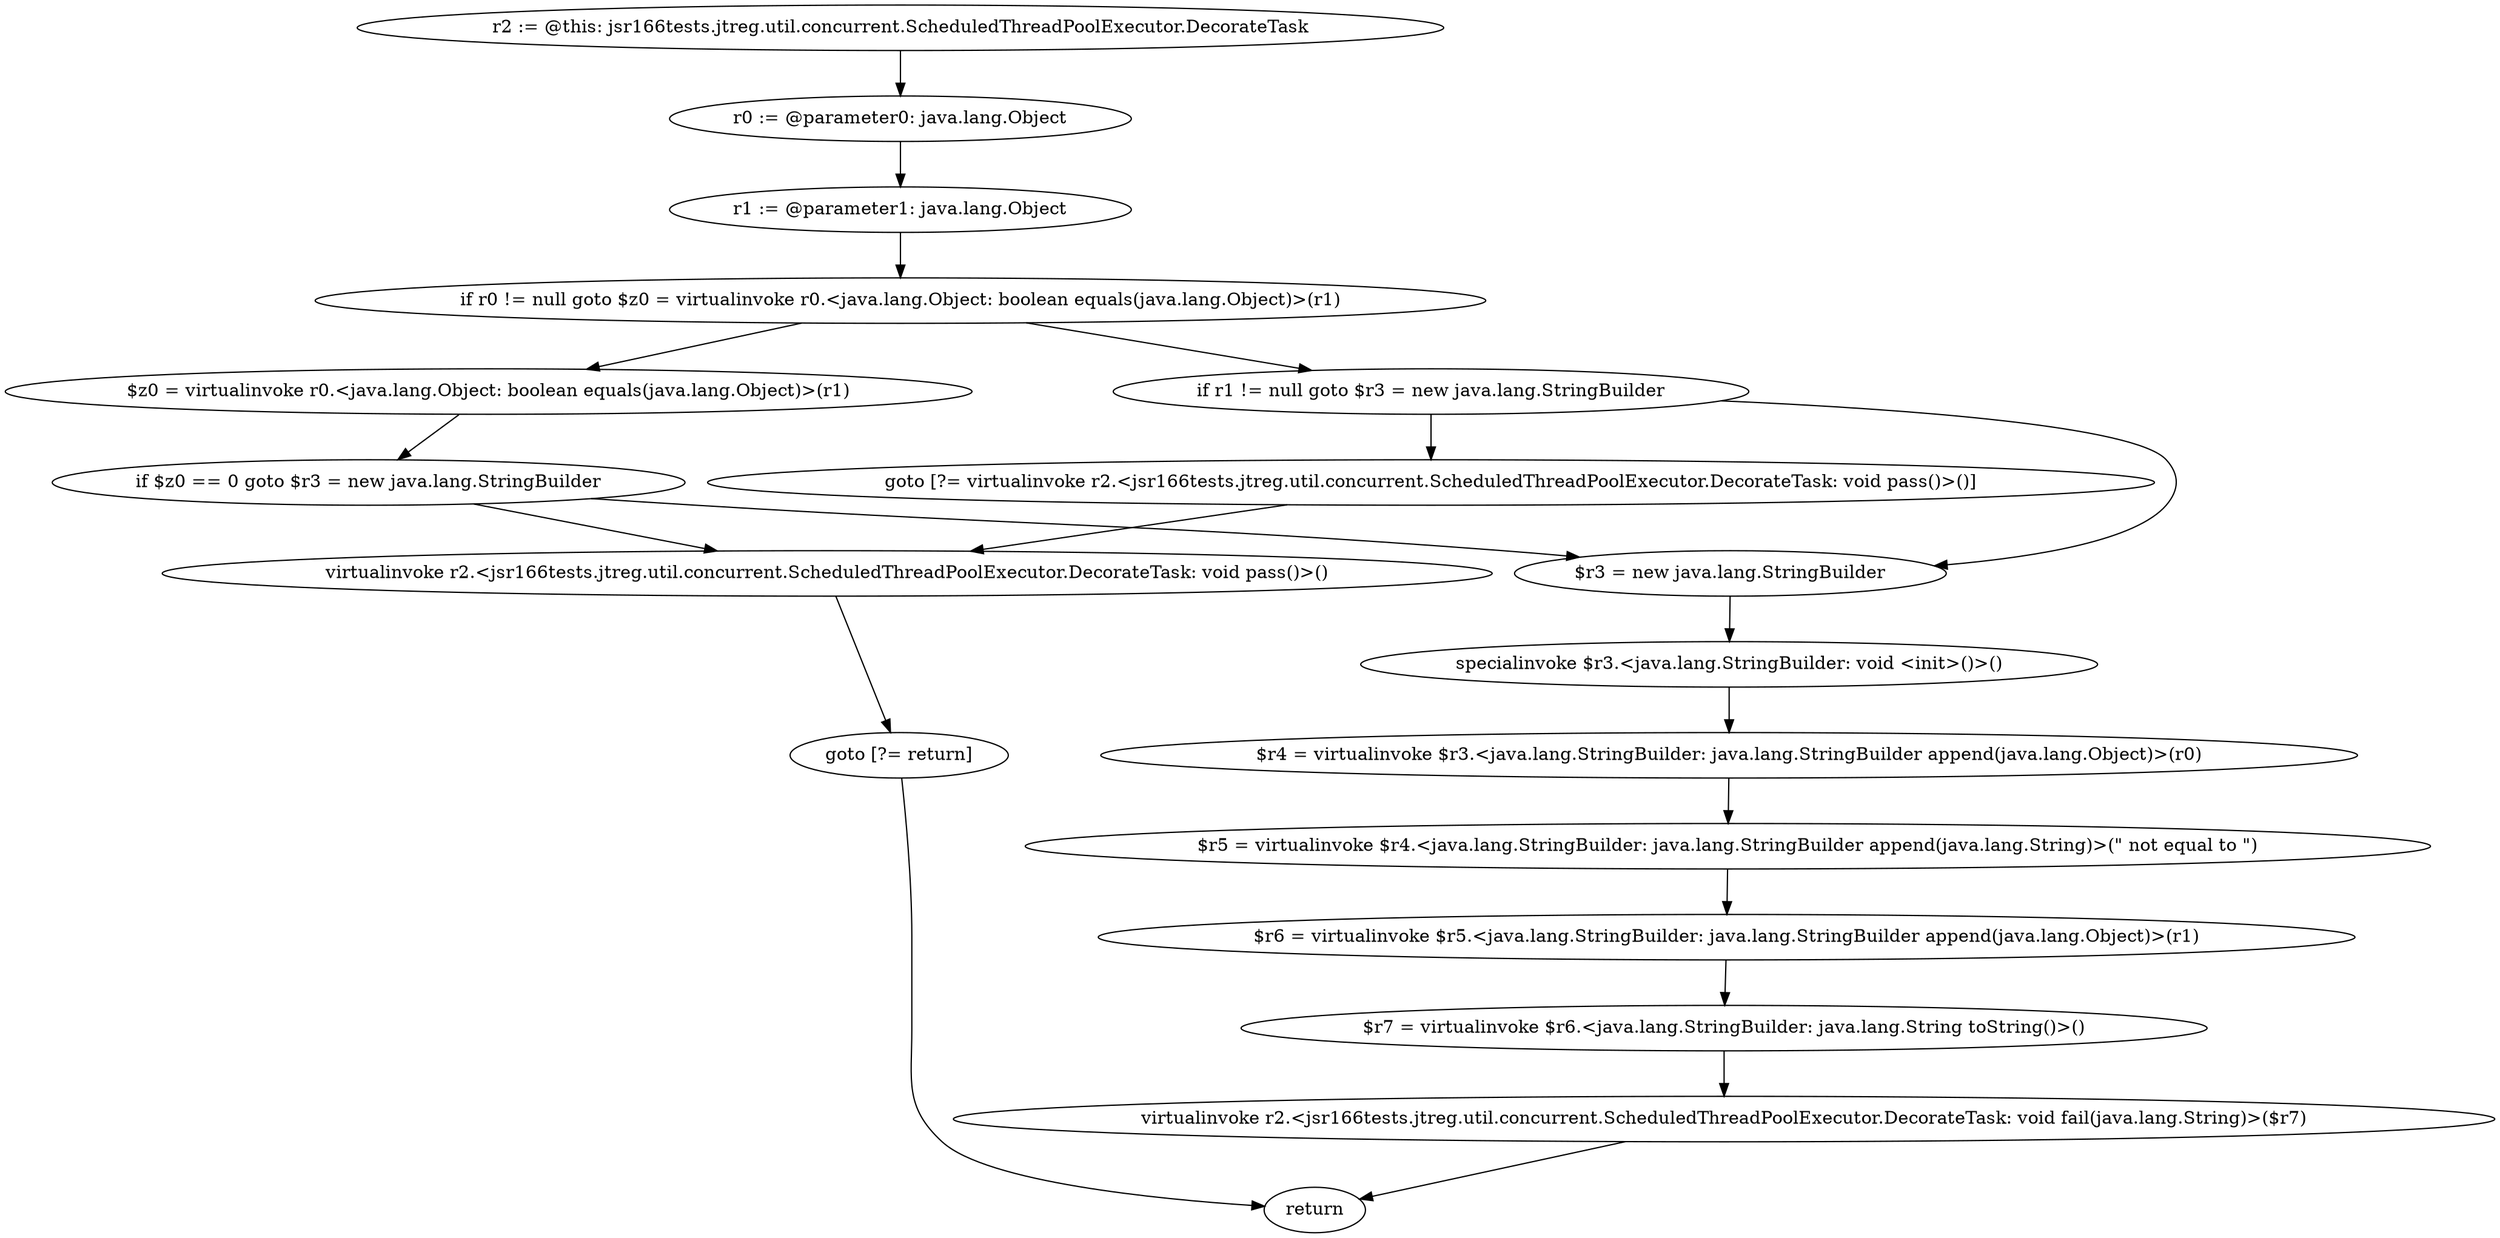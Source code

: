 digraph "unitGraph" {
    "r2 := @this: jsr166tests.jtreg.util.concurrent.ScheduledThreadPoolExecutor.DecorateTask"
    "r0 := @parameter0: java.lang.Object"
    "r1 := @parameter1: java.lang.Object"
    "if r0 != null goto $z0 = virtualinvoke r0.<java.lang.Object: boolean equals(java.lang.Object)>(r1)"
    "if r1 != null goto $r3 = new java.lang.StringBuilder"
    "goto [?= virtualinvoke r2.<jsr166tests.jtreg.util.concurrent.ScheduledThreadPoolExecutor.DecorateTask: void pass()>()]"
    "$z0 = virtualinvoke r0.<java.lang.Object: boolean equals(java.lang.Object)>(r1)"
    "if $z0 == 0 goto $r3 = new java.lang.StringBuilder"
    "virtualinvoke r2.<jsr166tests.jtreg.util.concurrent.ScheduledThreadPoolExecutor.DecorateTask: void pass()>()"
    "goto [?= return]"
    "$r3 = new java.lang.StringBuilder"
    "specialinvoke $r3.<java.lang.StringBuilder: void <init>()>()"
    "$r4 = virtualinvoke $r3.<java.lang.StringBuilder: java.lang.StringBuilder append(java.lang.Object)>(r0)"
    "$r5 = virtualinvoke $r4.<java.lang.StringBuilder: java.lang.StringBuilder append(java.lang.String)>(\" not equal to \")"
    "$r6 = virtualinvoke $r5.<java.lang.StringBuilder: java.lang.StringBuilder append(java.lang.Object)>(r1)"
    "$r7 = virtualinvoke $r6.<java.lang.StringBuilder: java.lang.String toString()>()"
    "virtualinvoke r2.<jsr166tests.jtreg.util.concurrent.ScheduledThreadPoolExecutor.DecorateTask: void fail(java.lang.String)>($r7)"
    "return"
    "r2 := @this: jsr166tests.jtreg.util.concurrent.ScheduledThreadPoolExecutor.DecorateTask"->"r0 := @parameter0: java.lang.Object";
    "r0 := @parameter0: java.lang.Object"->"r1 := @parameter1: java.lang.Object";
    "r1 := @parameter1: java.lang.Object"->"if r0 != null goto $z0 = virtualinvoke r0.<java.lang.Object: boolean equals(java.lang.Object)>(r1)";
    "if r0 != null goto $z0 = virtualinvoke r0.<java.lang.Object: boolean equals(java.lang.Object)>(r1)"->"if r1 != null goto $r3 = new java.lang.StringBuilder";
    "if r0 != null goto $z0 = virtualinvoke r0.<java.lang.Object: boolean equals(java.lang.Object)>(r1)"->"$z0 = virtualinvoke r0.<java.lang.Object: boolean equals(java.lang.Object)>(r1)";
    "if r1 != null goto $r3 = new java.lang.StringBuilder"->"goto [?= virtualinvoke r2.<jsr166tests.jtreg.util.concurrent.ScheduledThreadPoolExecutor.DecorateTask: void pass()>()]";
    "if r1 != null goto $r3 = new java.lang.StringBuilder"->"$r3 = new java.lang.StringBuilder";
    "goto [?= virtualinvoke r2.<jsr166tests.jtreg.util.concurrent.ScheduledThreadPoolExecutor.DecorateTask: void pass()>()]"->"virtualinvoke r2.<jsr166tests.jtreg.util.concurrent.ScheduledThreadPoolExecutor.DecorateTask: void pass()>()";
    "$z0 = virtualinvoke r0.<java.lang.Object: boolean equals(java.lang.Object)>(r1)"->"if $z0 == 0 goto $r3 = new java.lang.StringBuilder";
    "if $z0 == 0 goto $r3 = new java.lang.StringBuilder"->"virtualinvoke r2.<jsr166tests.jtreg.util.concurrent.ScheduledThreadPoolExecutor.DecorateTask: void pass()>()";
    "if $z0 == 0 goto $r3 = new java.lang.StringBuilder"->"$r3 = new java.lang.StringBuilder";
    "virtualinvoke r2.<jsr166tests.jtreg.util.concurrent.ScheduledThreadPoolExecutor.DecorateTask: void pass()>()"->"goto [?= return]";
    "goto [?= return]"->"return";
    "$r3 = new java.lang.StringBuilder"->"specialinvoke $r3.<java.lang.StringBuilder: void <init>()>()";
    "specialinvoke $r3.<java.lang.StringBuilder: void <init>()>()"->"$r4 = virtualinvoke $r3.<java.lang.StringBuilder: java.lang.StringBuilder append(java.lang.Object)>(r0)";
    "$r4 = virtualinvoke $r3.<java.lang.StringBuilder: java.lang.StringBuilder append(java.lang.Object)>(r0)"->"$r5 = virtualinvoke $r4.<java.lang.StringBuilder: java.lang.StringBuilder append(java.lang.String)>(\" not equal to \")";
    "$r5 = virtualinvoke $r4.<java.lang.StringBuilder: java.lang.StringBuilder append(java.lang.String)>(\" not equal to \")"->"$r6 = virtualinvoke $r5.<java.lang.StringBuilder: java.lang.StringBuilder append(java.lang.Object)>(r1)";
    "$r6 = virtualinvoke $r5.<java.lang.StringBuilder: java.lang.StringBuilder append(java.lang.Object)>(r1)"->"$r7 = virtualinvoke $r6.<java.lang.StringBuilder: java.lang.String toString()>()";
    "$r7 = virtualinvoke $r6.<java.lang.StringBuilder: java.lang.String toString()>()"->"virtualinvoke r2.<jsr166tests.jtreg.util.concurrent.ScheduledThreadPoolExecutor.DecorateTask: void fail(java.lang.String)>($r7)";
    "virtualinvoke r2.<jsr166tests.jtreg.util.concurrent.ScheduledThreadPoolExecutor.DecorateTask: void fail(java.lang.String)>($r7)"->"return";
}
